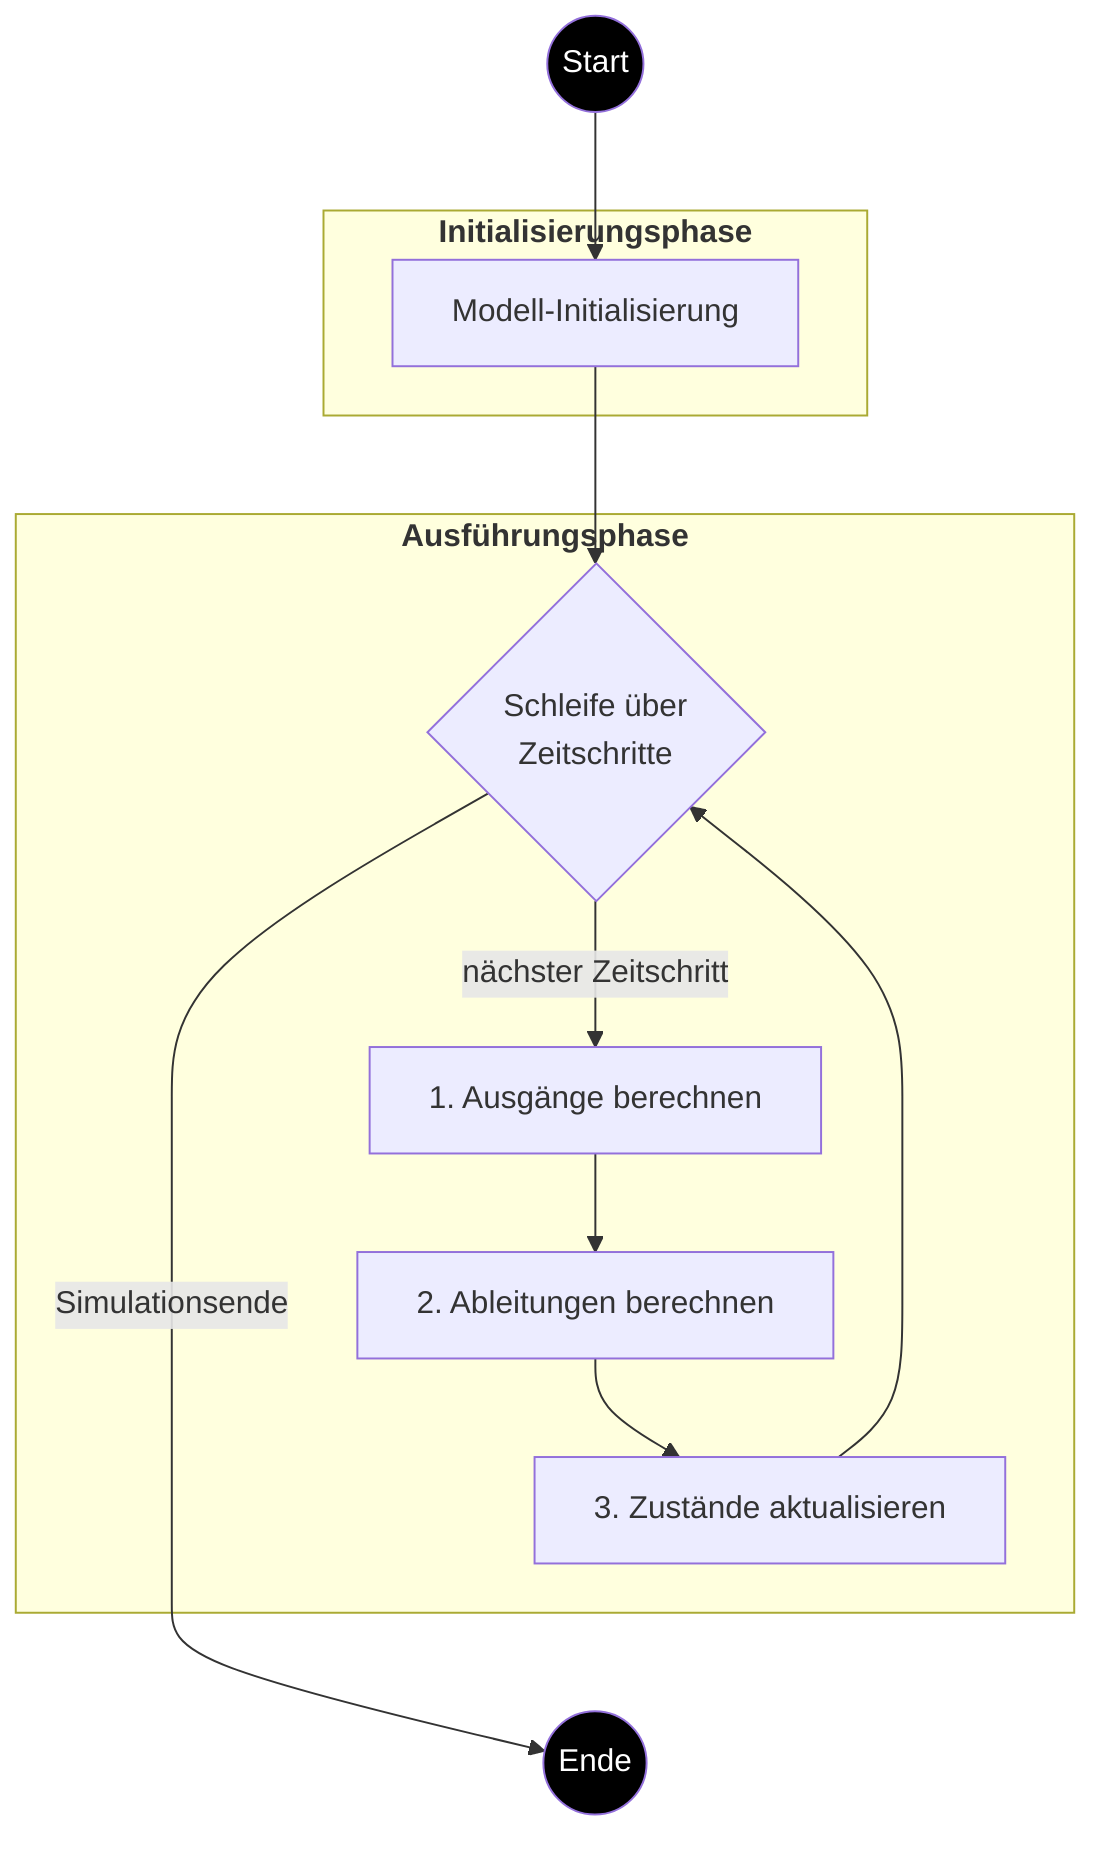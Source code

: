 flowchart TD
    subgraph "<b>Initialisierungsphase</b>"
        A
    end
    subgraph "<b>Ausführungsphase</b>"
        B
        C
        D
        E
    end

    Start((Start)) --> A[Modell-Initialisierung];
    A --> B{Schleife über<br/>Zeitschritte};
    B -- nächster Zeitschritt --> C[1. Ausgänge berechnen];
    C --> D[2. Ableitungen berechnen];
    D --> E[3. Zustände aktualisieren];
    E --> B;
    B -- Simulationsende --> End((Ende));

    E ~~~ End

    style Start fill:black,color:white
    style End fill:black,color:White